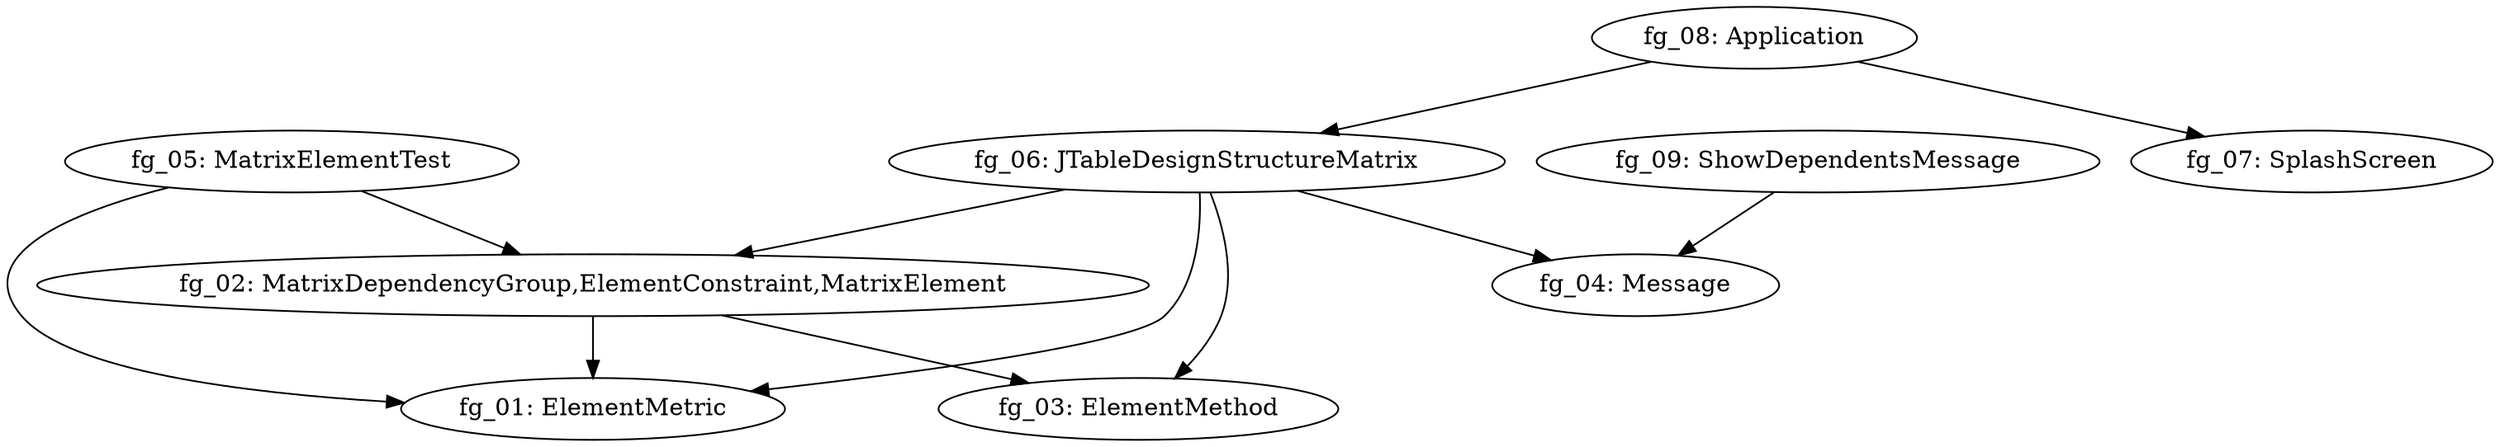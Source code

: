 digraph G { 
"fg_02: MatrixDependencyGroup,ElementConstraint,MatrixElement" -> "fg_01: ElementMetric"; 
"fg_02: MatrixDependencyGroup,ElementConstraint,MatrixElement" -> "fg_03: ElementMethod"; 
"fg_05: MatrixElementTest" -> "fg_01: ElementMetric"; 
"fg_05: MatrixElementTest" -> "fg_02: MatrixDependencyGroup,ElementConstraint,MatrixElement"; 
"fg_06: JTableDesignStructureMatrix" -> "fg_04: Message"; 
"fg_06: JTableDesignStructureMatrix" -> "fg_01: ElementMetric"; 
"fg_06: JTableDesignStructureMatrix" -> "fg_02: MatrixDependencyGroup,ElementConstraint,MatrixElement"; 
"fg_06: JTableDesignStructureMatrix" -> "fg_03: ElementMethod"; 
"fg_08: Application" -> "fg_07: SplashScreen"; 
"fg_08: Application" -> "fg_06: JTableDesignStructureMatrix"; 
"fg_09: ShowDependentsMessage" -> "fg_04: Message"; 
}